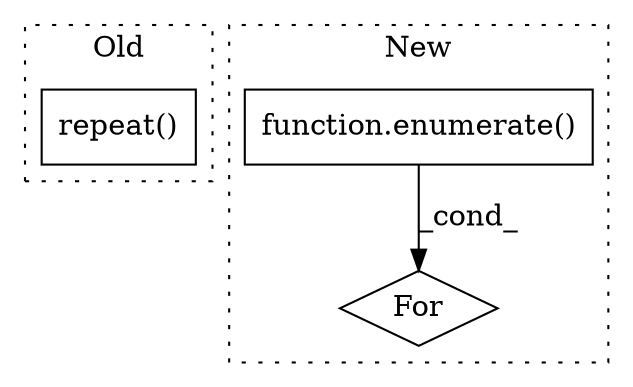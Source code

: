 digraph G {
subgraph cluster0 {
1 [label="repeat()" a="75" s="3533,3672" l="114,1" shape="box"];
label = "Old";
style="dotted";
}
subgraph cluster1 {
2 [label="function.enumerate()" a="75" s="3073,3093" l="10,1" shape="box"];
3 [label="For" a="107" s="3051,3094" l="4,15" shape="diamond"];
label = "New";
style="dotted";
}
2 -> 3 [label="_cond_"];
}